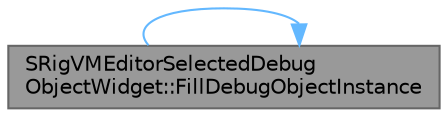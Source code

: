 digraph "SRigVMEditorSelectedDebugObjectWidget::FillDebugObjectInstance"
{
 // INTERACTIVE_SVG=YES
 // LATEX_PDF_SIZE
  bgcolor="transparent";
  edge [fontname=Helvetica,fontsize=10,labelfontname=Helvetica,labelfontsize=10];
  node [fontname=Helvetica,fontsize=10,shape=box,height=0.2,width=0.4];
  rankdir="LR";
  Node1 [id="Node000001",label="SRigVMEditorSelectedDebug\lObjectWidget::FillDebugObjectInstance",height=0.2,width=0.4,color="gray40", fillcolor="grey60", style="filled", fontcolor="black",tooltip="Fills in data for a specific instance."];
  Node1 -> Node1 [id="edge1_Node000001_Node000001",color="steelblue1",style="solid",tooltip=" "];
}
